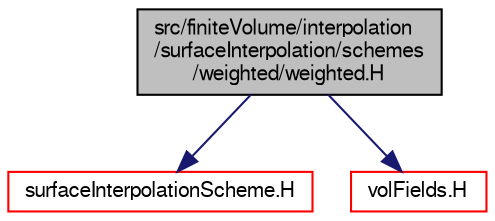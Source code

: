 digraph "src/finiteVolume/interpolation/surfaceInterpolation/schemes/weighted/weighted.H"
{
  bgcolor="transparent";
  edge [fontname="FreeSans",fontsize="10",labelfontname="FreeSans",labelfontsize="10"];
  node [fontname="FreeSans",fontsize="10",shape=record];
  Node0 [label="src/finiteVolume/interpolation\l/surfaceInterpolation/schemes\l/weighted/weighted.H",height=0.2,width=0.4,color="black", fillcolor="grey75", style="filled", fontcolor="black"];
  Node0 -> Node1 [color="midnightblue",fontsize="10",style="solid",fontname="FreeSans"];
  Node1 [label="surfaceInterpolationScheme.H",height=0.2,width=0.4,color="red",URL="$a04319.html"];
  Node0 -> Node80 [color="midnightblue",fontsize="10",style="solid",fontname="FreeSans"];
  Node80 [label="volFields.H",height=0.2,width=0.4,color="red",URL="$a02750.html"];
}
